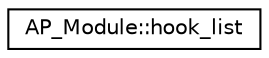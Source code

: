digraph "Graphical Class Hierarchy"
{
 // INTERACTIVE_SVG=YES
  edge [fontname="Helvetica",fontsize="10",labelfontname="Helvetica",labelfontsize="10"];
  node [fontname="Helvetica",fontsize="10",shape=record];
  rankdir="LR";
  Node1 [label="AP_Module::hook_list",height=0.2,width=0.4,color="black", fillcolor="white", style="filled",URL="$structAP__Module_1_1hook__list.html"];
}
